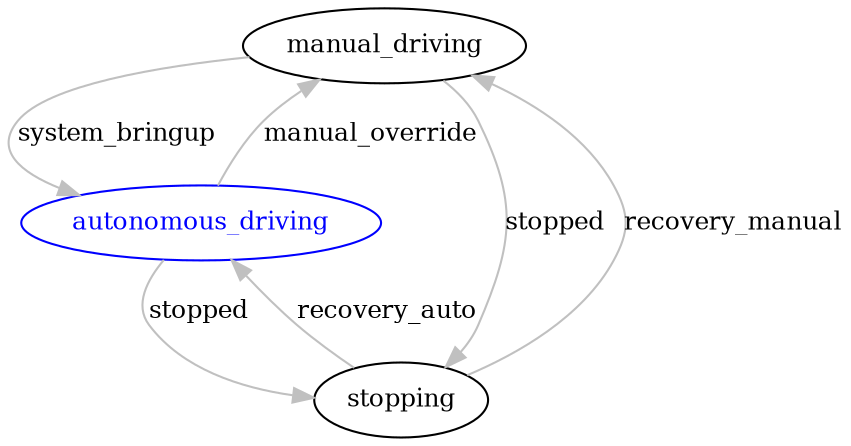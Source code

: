 digraph G {
graph [bgcolor=white]
0 [color=black,fontsize=12,shape=ellipse,label="manual_driving"]
;
1 [color=blue,fontsize=12,shape=ellipse,label="autonomous_driving"]
[fontcolor=blue]
;
2 [color=black,fontsize=12,shape=ellipse,label="stopping"]
;
0->1 [color=gray]
[fontsize=12]
[style=solid]
[fontcolor=black]
[label="system_bringup"]
;
0->2 [color=gray]
[fontsize=12]
[style=solid]
[fontcolor=black]
[label="stopped"]
;
1->0 [color=gray]
[fontsize=12]
[style=solid]
[fontcolor=black]
[label="manual_override"]
;
1->2 [color=gray]
[fontsize=12]
[style=solid]
[fontcolor=black]
[label="stopped"]
;
2->0 [color=gray]
[fontsize=12]
[style=solid]
[fontcolor=black]
[label="recovery_manual"]
;
2->1 [color=gray]
[fontsize=12]
[style=solid]
[fontcolor=black]
[label="recovery_auto"]
;
}
